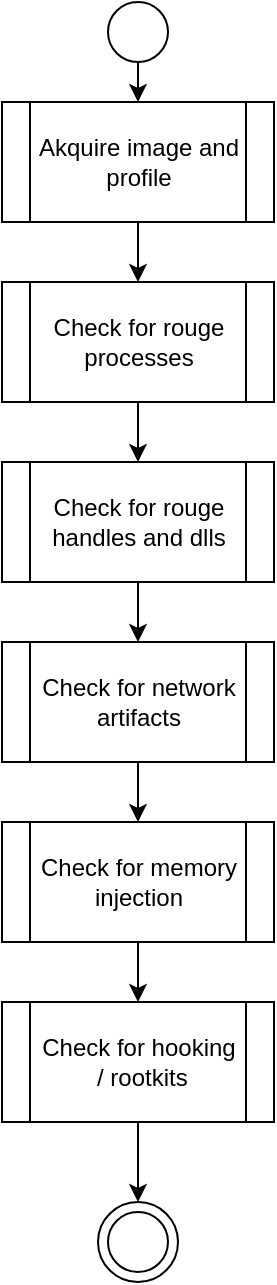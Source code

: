<mxfile version="13.1.14" type="github">
  <diagram id="C5RBs43oDa-KdzZeNtuy" name="Page-1">
    <mxGraphModel dx="1360" dy="831" grid="1" gridSize="10" guides="1" tooltips="1" connect="1" arrows="1" fold="1" page="1" pageScale="1" pageWidth="827" pageHeight="1169" math="0" shadow="0">
      <root>
        <mxCell id="WIyWlLk6GJQsqaUBKTNV-0" />
        <mxCell id="WIyWlLk6GJQsqaUBKTNV-1" parent="WIyWlLk6GJQsqaUBKTNV-0" />
        <mxCell id="Xuz223qV_tR2DP_0XN8k-3" value="" style="ellipse;whiteSpace=wrap;html=1;aspect=fixed;" vertex="1" parent="WIyWlLk6GJQsqaUBKTNV-1">
          <mxGeometry x="394" y="630" width="40" height="40" as="geometry" />
        </mxCell>
        <mxCell id="nvHDWdZnBjOkGi9NeRLB-8" style="edgeStyle=orthogonalEdgeStyle;rounded=0;orthogonalLoop=1;jettySize=auto;html=1;exitX=0.5;exitY=1;exitDx=0;exitDy=0;entryX=0.5;entryY=0;entryDx=0;entryDy=0;" parent="WIyWlLk6GJQsqaUBKTNV-1" source="nvHDWdZnBjOkGi9NeRLB-2" target="nvHDWdZnBjOkGi9NeRLB-3" edge="1">
          <mxGeometry relative="1" as="geometry" />
        </mxCell>
        <mxCell id="nvHDWdZnBjOkGi9NeRLB-2" value="Akquire image and profile" style="shape=process;whiteSpace=wrap;html=1;backgroundOutline=1;" parent="WIyWlLk6GJQsqaUBKTNV-1" vertex="1">
          <mxGeometry x="346" y="80" width="136" height="60" as="geometry" />
        </mxCell>
        <mxCell id="nvHDWdZnBjOkGi9NeRLB-9" style="edgeStyle=orthogonalEdgeStyle;rounded=0;orthogonalLoop=1;jettySize=auto;html=1;exitX=0.5;exitY=1;exitDx=0;exitDy=0;entryX=0.5;entryY=0;entryDx=0;entryDy=0;" parent="WIyWlLk6GJQsqaUBKTNV-1" source="nvHDWdZnBjOkGi9NeRLB-3" target="nvHDWdZnBjOkGi9NeRLB-4" edge="1">
          <mxGeometry relative="1" as="geometry" />
        </mxCell>
        <mxCell id="nvHDWdZnBjOkGi9NeRLB-3" value="Check for rouge processes" style="shape=process;whiteSpace=wrap;html=1;backgroundOutline=1;" parent="WIyWlLk6GJQsqaUBKTNV-1" vertex="1">
          <mxGeometry x="346" y="170" width="136" height="60" as="geometry" />
        </mxCell>
        <mxCell id="nvHDWdZnBjOkGi9NeRLB-10" style="edgeStyle=orthogonalEdgeStyle;rounded=0;orthogonalLoop=1;jettySize=auto;html=1;exitX=0.5;exitY=1;exitDx=0;exitDy=0;entryX=0.5;entryY=0;entryDx=0;entryDy=0;" parent="WIyWlLk6GJQsqaUBKTNV-1" source="nvHDWdZnBjOkGi9NeRLB-4" target="nvHDWdZnBjOkGi9NeRLB-5" edge="1">
          <mxGeometry relative="1" as="geometry" />
        </mxCell>
        <mxCell id="nvHDWdZnBjOkGi9NeRLB-4" value="Check for rouge handles and dlls" style="shape=process;whiteSpace=wrap;html=1;backgroundOutline=1;" parent="WIyWlLk6GJQsqaUBKTNV-1" vertex="1">
          <mxGeometry x="346" y="260" width="136" height="60" as="geometry" />
        </mxCell>
        <mxCell id="nvHDWdZnBjOkGi9NeRLB-11" style="edgeStyle=orthogonalEdgeStyle;rounded=0;orthogonalLoop=1;jettySize=auto;html=1;exitX=0.5;exitY=1;exitDx=0;exitDy=0;entryX=0.5;entryY=0;entryDx=0;entryDy=0;" parent="WIyWlLk6GJQsqaUBKTNV-1" source="nvHDWdZnBjOkGi9NeRLB-5" target="nvHDWdZnBjOkGi9NeRLB-6" edge="1">
          <mxGeometry relative="1" as="geometry" />
        </mxCell>
        <mxCell id="nvHDWdZnBjOkGi9NeRLB-5" value="Check for network artifacts" style="shape=process;whiteSpace=wrap;html=1;backgroundOutline=1;" parent="WIyWlLk6GJQsqaUBKTNV-1" vertex="1">
          <mxGeometry x="346" y="350" width="136" height="60" as="geometry" />
        </mxCell>
        <mxCell id="nvHDWdZnBjOkGi9NeRLB-12" style="edgeStyle=orthogonalEdgeStyle;rounded=0;orthogonalLoop=1;jettySize=auto;html=1;exitX=0.5;exitY=1;exitDx=0;exitDy=0;entryX=0.5;entryY=0;entryDx=0;entryDy=0;" parent="WIyWlLk6GJQsqaUBKTNV-1" source="nvHDWdZnBjOkGi9NeRLB-6" target="nvHDWdZnBjOkGi9NeRLB-7" edge="1">
          <mxGeometry relative="1" as="geometry" />
        </mxCell>
        <mxCell id="nvHDWdZnBjOkGi9NeRLB-6" value="&lt;div&gt;Check for memory injection&lt;/div&gt;" style="shape=process;whiteSpace=wrap;html=1;backgroundOutline=1;" parent="WIyWlLk6GJQsqaUBKTNV-1" vertex="1">
          <mxGeometry x="346" y="440" width="136" height="60" as="geometry" />
        </mxCell>
        <mxCell id="Xuz223qV_tR2DP_0XN8k-4" style="edgeStyle=orthogonalEdgeStyle;rounded=0;orthogonalLoop=1;jettySize=auto;html=1;exitX=0.5;exitY=1;exitDx=0;exitDy=0;entryX=0.5;entryY=0;entryDx=0;entryDy=0;" edge="1" parent="WIyWlLk6GJQsqaUBKTNV-1" source="nvHDWdZnBjOkGi9NeRLB-7" target="Xuz223qV_tR2DP_0XN8k-3">
          <mxGeometry relative="1" as="geometry" />
        </mxCell>
        <mxCell id="nvHDWdZnBjOkGi9NeRLB-7" value="&lt;div&gt;Check for hooking&lt;/div&gt;&amp;nbsp;/ rootkits" style="shape=process;whiteSpace=wrap;html=1;backgroundOutline=1;" parent="WIyWlLk6GJQsqaUBKTNV-1" vertex="1">
          <mxGeometry x="346" y="530" width="136" height="60" as="geometry" />
        </mxCell>
        <mxCell id="Xuz223qV_tR2DP_0XN8k-1" style="edgeStyle=orthogonalEdgeStyle;rounded=0;orthogonalLoop=1;jettySize=auto;html=1;exitX=0.5;exitY=1;exitDx=0;exitDy=0;entryX=0.5;entryY=0;entryDx=0;entryDy=0;" edge="1" parent="WIyWlLk6GJQsqaUBKTNV-1" source="Xuz223qV_tR2DP_0XN8k-0" target="nvHDWdZnBjOkGi9NeRLB-2">
          <mxGeometry relative="1" as="geometry" />
        </mxCell>
        <mxCell id="Xuz223qV_tR2DP_0XN8k-0" value="" style="ellipse;whiteSpace=wrap;html=1;aspect=fixed;" vertex="1" parent="WIyWlLk6GJQsqaUBKTNV-1">
          <mxGeometry x="399" y="30" width="30" height="30" as="geometry" />
        </mxCell>
        <mxCell id="Xuz223qV_tR2DP_0XN8k-2" value="" style="ellipse;whiteSpace=wrap;html=1;aspect=fixed;" vertex="1" parent="WIyWlLk6GJQsqaUBKTNV-1">
          <mxGeometry x="399" y="635" width="30" height="30" as="geometry" />
        </mxCell>
      </root>
    </mxGraphModel>
  </diagram>
</mxfile>
